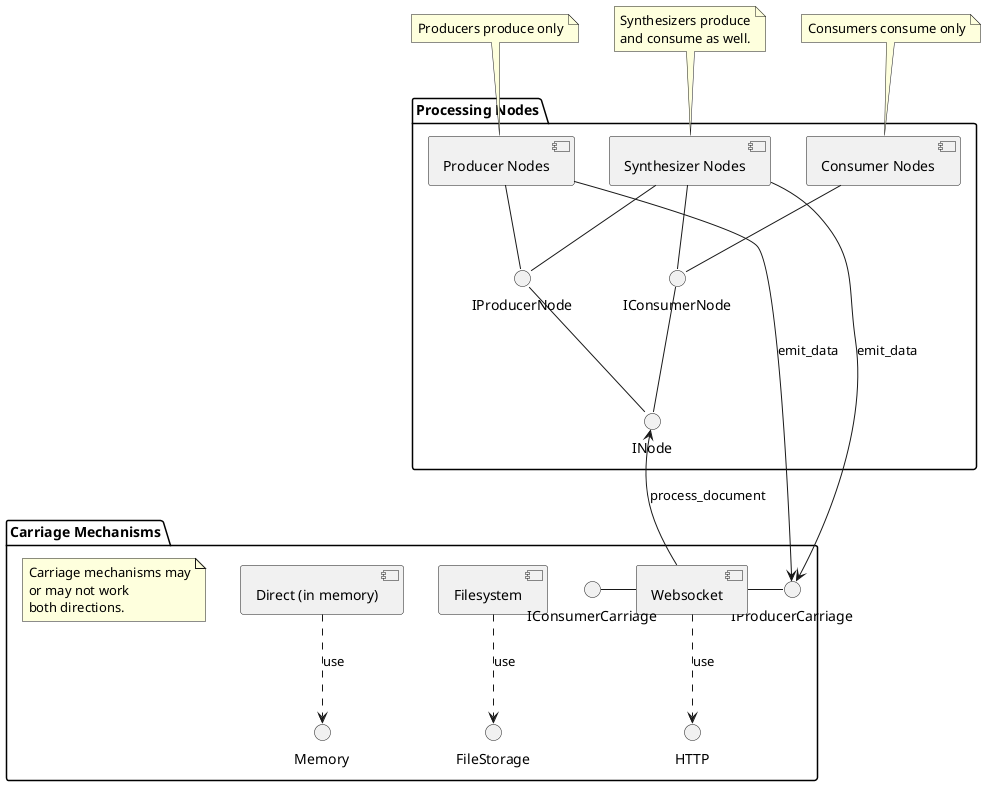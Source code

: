 @startuml

package "Processing Nodes" {
[Consumer Nodes]
[Synthesizer Nodes]
[Producer Nodes]
[Producer Nodes] -- IProducerNode
[Synthesizer Nodes] -- IProducerNode
[Synthesizer Nodes] -- IConsumerNode
[Consumer Nodes] -- IConsumerNode
IProducerNode -- INode
IConsumerNode -- INode
}

package "Carriage Mechanisms" {
[Filesystem] ..> FileStorage : use
[Producer Nodes] -> IProducerCarriage : emit_data
[Websocket] - IProducerCarriage
[Websocket] ..> HTTP :use
IConsumerCarriage - [Websocket]
[Direct (in memory)] ..> Memory : use
[Websocket] -up-> INode : process_document
[Synthesizer Nodes] -> IProducerCarriage : emit_data

note "Carriage mechanisms may\nor may not work\nboth directions." as carrN

}

note top of [Producer Nodes]
  Producers produce only
end note

note top of [Synthesizer Nodes]
  Synthesizers produce
  and consume as well.
end note

note top of [Consumer Nodes]
  Consumers consume only
end note



@enduml